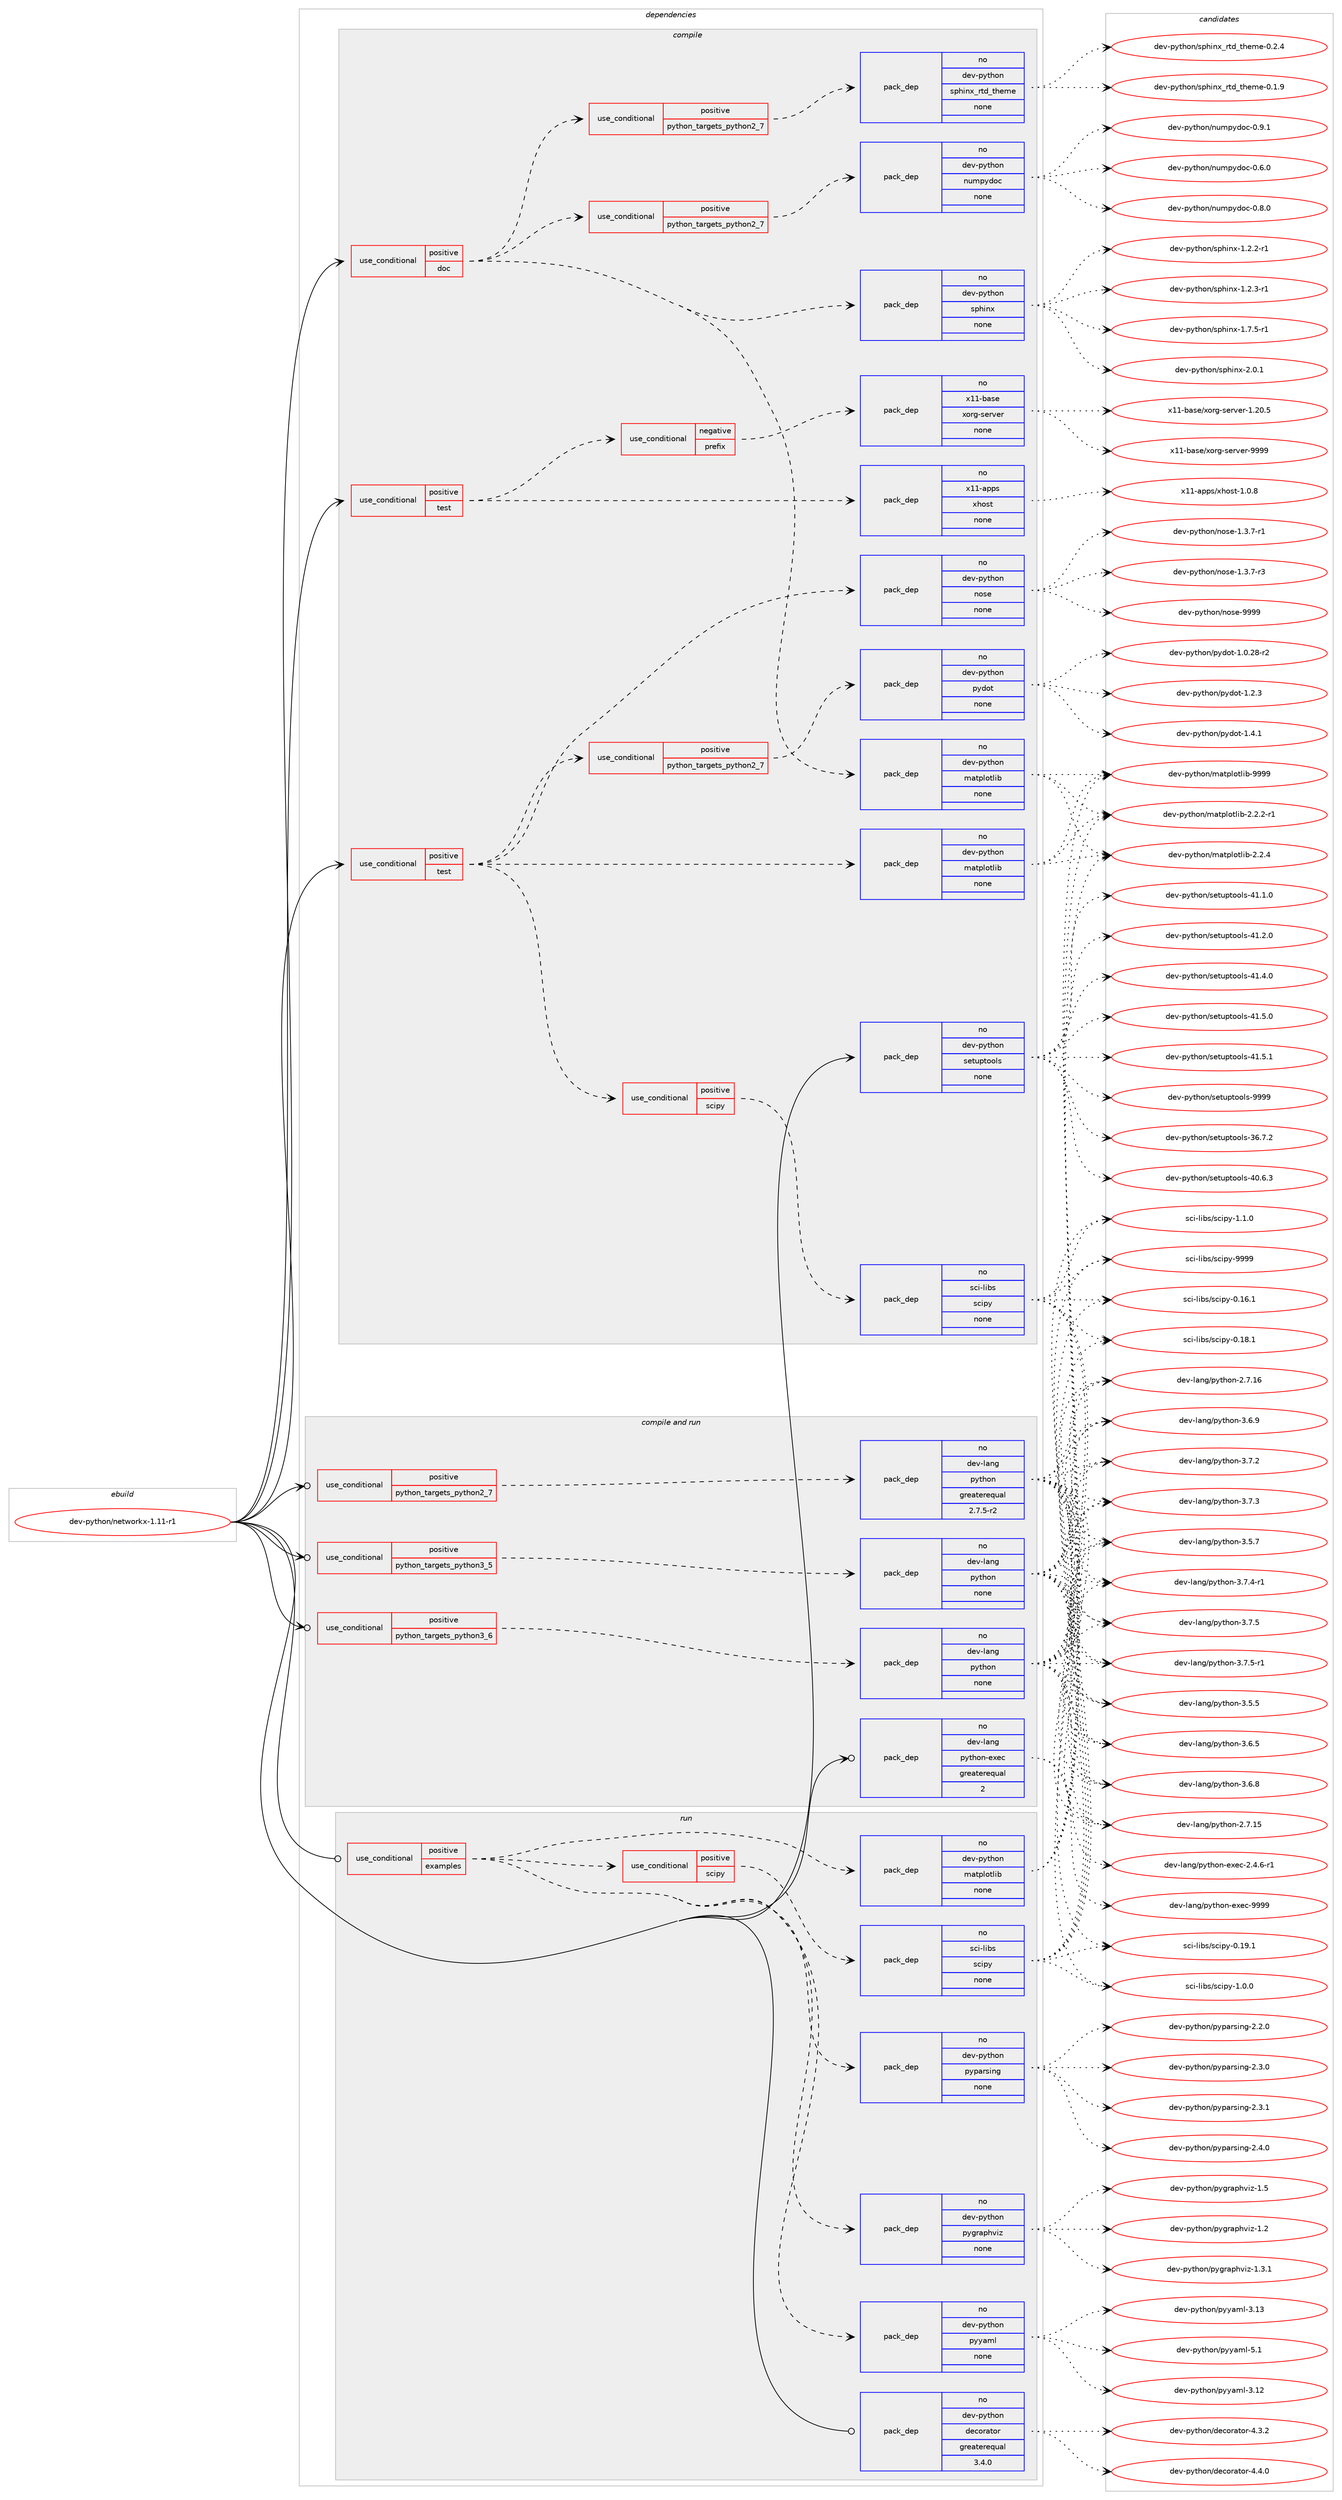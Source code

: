 digraph prolog {

# *************
# Graph options
# *************

newrank=true;
concentrate=true;
compound=true;
graph [rankdir=LR,fontname=Helvetica,fontsize=10,ranksep=1.5];#, ranksep=2.5, nodesep=0.2];
edge  [arrowhead=vee];
node  [fontname=Helvetica,fontsize=10];

# **********
# The ebuild
# **********

subgraph cluster_leftcol {
color=gray;
rank=same;
label=<<i>ebuild</i>>;
id [label="dev-python/networkx-1.11-r1", color=red, width=4, href="../dev-python/networkx-1.11-r1.svg"];
}

# ****************
# The dependencies
# ****************

subgraph cluster_midcol {
color=gray;
label=<<i>dependencies</i>>;
subgraph cluster_compile {
fillcolor="#eeeeee";
style=filled;
label=<<i>compile</i>>;
subgraph cond143084 {
dependency616415 [label=<<TABLE BORDER="0" CELLBORDER="1" CELLSPACING="0" CELLPADDING="4"><TR><TD ROWSPAN="3" CELLPADDING="10">use_conditional</TD></TR><TR><TD>positive</TD></TR><TR><TD>doc</TD></TR></TABLE>>, shape=none, color=red];
subgraph pack461526 {
dependency616416 [label=<<TABLE BORDER="0" CELLBORDER="1" CELLSPACING="0" CELLPADDING="4" WIDTH="220"><TR><TD ROWSPAN="6" CELLPADDING="30">pack_dep</TD></TR><TR><TD WIDTH="110">no</TD></TR><TR><TD>dev-python</TD></TR><TR><TD>sphinx</TD></TR><TR><TD>none</TD></TR><TR><TD></TD></TR></TABLE>>, shape=none, color=blue];
}
dependency616415:e -> dependency616416:w [weight=20,style="dashed",arrowhead="vee"];
subgraph pack461527 {
dependency616417 [label=<<TABLE BORDER="0" CELLBORDER="1" CELLSPACING="0" CELLPADDING="4" WIDTH="220"><TR><TD ROWSPAN="6" CELLPADDING="30">pack_dep</TD></TR><TR><TD WIDTH="110">no</TD></TR><TR><TD>dev-python</TD></TR><TR><TD>matplotlib</TD></TR><TR><TD>none</TD></TR><TR><TD></TD></TR></TABLE>>, shape=none, color=blue];
}
dependency616415:e -> dependency616417:w [weight=20,style="dashed",arrowhead="vee"];
subgraph cond143085 {
dependency616418 [label=<<TABLE BORDER="0" CELLBORDER="1" CELLSPACING="0" CELLPADDING="4"><TR><TD ROWSPAN="3" CELLPADDING="10">use_conditional</TD></TR><TR><TD>positive</TD></TR><TR><TD>python_targets_python2_7</TD></TR></TABLE>>, shape=none, color=red];
subgraph pack461528 {
dependency616419 [label=<<TABLE BORDER="0" CELLBORDER="1" CELLSPACING="0" CELLPADDING="4" WIDTH="220"><TR><TD ROWSPAN="6" CELLPADDING="30">pack_dep</TD></TR><TR><TD WIDTH="110">no</TD></TR><TR><TD>dev-python</TD></TR><TR><TD>numpydoc</TD></TR><TR><TD>none</TD></TR><TR><TD></TD></TR></TABLE>>, shape=none, color=blue];
}
dependency616418:e -> dependency616419:w [weight=20,style="dashed",arrowhead="vee"];
}
dependency616415:e -> dependency616418:w [weight=20,style="dashed",arrowhead="vee"];
subgraph cond143086 {
dependency616420 [label=<<TABLE BORDER="0" CELLBORDER="1" CELLSPACING="0" CELLPADDING="4"><TR><TD ROWSPAN="3" CELLPADDING="10">use_conditional</TD></TR><TR><TD>positive</TD></TR><TR><TD>python_targets_python2_7</TD></TR></TABLE>>, shape=none, color=red];
subgraph pack461529 {
dependency616421 [label=<<TABLE BORDER="0" CELLBORDER="1" CELLSPACING="0" CELLPADDING="4" WIDTH="220"><TR><TD ROWSPAN="6" CELLPADDING="30">pack_dep</TD></TR><TR><TD WIDTH="110">no</TD></TR><TR><TD>dev-python</TD></TR><TR><TD>sphinx_rtd_theme</TD></TR><TR><TD>none</TD></TR><TR><TD></TD></TR></TABLE>>, shape=none, color=blue];
}
dependency616420:e -> dependency616421:w [weight=20,style="dashed",arrowhead="vee"];
}
dependency616415:e -> dependency616420:w [weight=20,style="dashed",arrowhead="vee"];
}
id:e -> dependency616415:w [weight=20,style="solid",arrowhead="vee"];
subgraph cond143087 {
dependency616422 [label=<<TABLE BORDER="0" CELLBORDER="1" CELLSPACING="0" CELLPADDING="4"><TR><TD ROWSPAN="3" CELLPADDING="10">use_conditional</TD></TR><TR><TD>positive</TD></TR><TR><TD>test</TD></TR></TABLE>>, shape=none, color=red];
subgraph cond143088 {
dependency616423 [label=<<TABLE BORDER="0" CELLBORDER="1" CELLSPACING="0" CELLPADDING="4"><TR><TD ROWSPAN="3" CELLPADDING="10">use_conditional</TD></TR><TR><TD>negative</TD></TR><TR><TD>prefix</TD></TR></TABLE>>, shape=none, color=red];
subgraph pack461530 {
dependency616424 [label=<<TABLE BORDER="0" CELLBORDER="1" CELLSPACING="0" CELLPADDING="4" WIDTH="220"><TR><TD ROWSPAN="6" CELLPADDING="30">pack_dep</TD></TR><TR><TD WIDTH="110">no</TD></TR><TR><TD>x11-base</TD></TR><TR><TD>xorg-server</TD></TR><TR><TD>none</TD></TR><TR><TD></TD></TR></TABLE>>, shape=none, color=blue];
}
dependency616423:e -> dependency616424:w [weight=20,style="dashed",arrowhead="vee"];
}
dependency616422:e -> dependency616423:w [weight=20,style="dashed",arrowhead="vee"];
subgraph pack461531 {
dependency616425 [label=<<TABLE BORDER="0" CELLBORDER="1" CELLSPACING="0" CELLPADDING="4" WIDTH="220"><TR><TD ROWSPAN="6" CELLPADDING="30">pack_dep</TD></TR><TR><TD WIDTH="110">no</TD></TR><TR><TD>x11-apps</TD></TR><TR><TD>xhost</TD></TR><TR><TD>none</TD></TR><TR><TD></TD></TR></TABLE>>, shape=none, color=blue];
}
dependency616422:e -> dependency616425:w [weight=20,style="dashed",arrowhead="vee"];
}
id:e -> dependency616422:w [weight=20,style="solid",arrowhead="vee"];
subgraph cond143089 {
dependency616426 [label=<<TABLE BORDER="0" CELLBORDER="1" CELLSPACING="0" CELLPADDING="4"><TR><TD ROWSPAN="3" CELLPADDING="10">use_conditional</TD></TR><TR><TD>positive</TD></TR><TR><TD>test</TD></TR></TABLE>>, shape=none, color=red];
subgraph pack461532 {
dependency616427 [label=<<TABLE BORDER="0" CELLBORDER="1" CELLSPACING="0" CELLPADDING="4" WIDTH="220"><TR><TD ROWSPAN="6" CELLPADDING="30">pack_dep</TD></TR><TR><TD WIDTH="110">no</TD></TR><TR><TD>dev-python</TD></TR><TR><TD>matplotlib</TD></TR><TR><TD>none</TD></TR><TR><TD></TD></TR></TABLE>>, shape=none, color=blue];
}
dependency616426:e -> dependency616427:w [weight=20,style="dashed",arrowhead="vee"];
subgraph cond143090 {
dependency616428 [label=<<TABLE BORDER="0" CELLBORDER="1" CELLSPACING="0" CELLPADDING="4"><TR><TD ROWSPAN="3" CELLPADDING="10">use_conditional</TD></TR><TR><TD>positive</TD></TR><TR><TD>scipy</TD></TR></TABLE>>, shape=none, color=red];
subgraph pack461533 {
dependency616429 [label=<<TABLE BORDER="0" CELLBORDER="1" CELLSPACING="0" CELLPADDING="4" WIDTH="220"><TR><TD ROWSPAN="6" CELLPADDING="30">pack_dep</TD></TR><TR><TD WIDTH="110">no</TD></TR><TR><TD>sci-libs</TD></TR><TR><TD>scipy</TD></TR><TR><TD>none</TD></TR><TR><TD></TD></TR></TABLE>>, shape=none, color=blue];
}
dependency616428:e -> dependency616429:w [weight=20,style="dashed",arrowhead="vee"];
}
dependency616426:e -> dependency616428:w [weight=20,style="dashed",arrowhead="vee"];
subgraph pack461534 {
dependency616430 [label=<<TABLE BORDER="0" CELLBORDER="1" CELLSPACING="0" CELLPADDING="4" WIDTH="220"><TR><TD ROWSPAN="6" CELLPADDING="30">pack_dep</TD></TR><TR><TD WIDTH="110">no</TD></TR><TR><TD>dev-python</TD></TR><TR><TD>nose</TD></TR><TR><TD>none</TD></TR><TR><TD></TD></TR></TABLE>>, shape=none, color=blue];
}
dependency616426:e -> dependency616430:w [weight=20,style="dashed",arrowhead="vee"];
subgraph cond143091 {
dependency616431 [label=<<TABLE BORDER="0" CELLBORDER="1" CELLSPACING="0" CELLPADDING="4"><TR><TD ROWSPAN="3" CELLPADDING="10">use_conditional</TD></TR><TR><TD>positive</TD></TR><TR><TD>python_targets_python2_7</TD></TR></TABLE>>, shape=none, color=red];
subgraph pack461535 {
dependency616432 [label=<<TABLE BORDER="0" CELLBORDER="1" CELLSPACING="0" CELLPADDING="4" WIDTH="220"><TR><TD ROWSPAN="6" CELLPADDING="30">pack_dep</TD></TR><TR><TD WIDTH="110">no</TD></TR><TR><TD>dev-python</TD></TR><TR><TD>pydot</TD></TR><TR><TD>none</TD></TR><TR><TD></TD></TR></TABLE>>, shape=none, color=blue];
}
dependency616431:e -> dependency616432:w [weight=20,style="dashed",arrowhead="vee"];
}
dependency616426:e -> dependency616431:w [weight=20,style="dashed",arrowhead="vee"];
}
id:e -> dependency616426:w [weight=20,style="solid",arrowhead="vee"];
subgraph pack461536 {
dependency616433 [label=<<TABLE BORDER="0" CELLBORDER="1" CELLSPACING="0" CELLPADDING="4" WIDTH="220"><TR><TD ROWSPAN="6" CELLPADDING="30">pack_dep</TD></TR><TR><TD WIDTH="110">no</TD></TR><TR><TD>dev-python</TD></TR><TR><TD>setuptools</TD></TR><TR><TD>none</TD></TR><TR><TD></TD></TR></TABLE>>, shape=none, color=blue];
}
id:e -> dependency616433:w [weight=20,style="solid",arrowhead="vee"];
}
subgraph cluster_compileandrun {
fillcolor="#eeeeee";
style=filled;
label=<<i>compile and run</i>>;
subgraph cond143092 {
dependency616434 [label=<<TABLE BORDER="0" CELLBORDER="1" CELLSPACING="0" CELLPADDING="4"><TR><TD ROWSPAN="3" CELLPADDING="10">use_conditional</TD></TR><TR><TD>positive</TD></TR><TR><TD>python_targets_python2_7</TD></TR></TABLE>>, shape=none, color=red];
subgraph pack461537 {
dependency616435 [label=<<TABLE BORDER="0" CELLBORDER="1" CELLSPACING="0" CELLPADDING="4" WIDTH="220"><TR><TD ROWSPAN="6" CELLPADDING="30">pack_dep</TD></TR><TR><TD WIDTH="110">no</TD></TR><TR><TD>dev-lang</TD></TR><TR><TD>python</TD></TR><TR><TD>greaterequal</TD></TR><TR><TD>2.7.5-r2</TD></TR></TABLE>>, shape=none, color=blue];
}
dependency616434:e -> dependency616435:w [weight=20,style="dashed",arrowhead="vee"];
}
id:e -> dependency616434:w [weight=20,style="solid",arrowhead="odotvee"];
subgraph cond143093 {
dependency616436 [label=<<TABLE BORDER="0" CELLBORDER="1" CELLSPACING="0" CELLPADDING="4"><TR><TD ROWSPAN="3" CELLPADDING="10">use_conditional</TD></TR><TR><TD>positive</TD></TR><TR><TD>python_targets_python3_5</TD></TR></TABLE>>, shape=none, color=red];
subgraph pack461538 {
dependency616437 [label=<<TABLE BORDER="0" CELLBORDER="1" CELLSPACING="0" CELLPADDING="4" WIDTH="220"><TR><TD ROWSPAN="6" CELLPADDING="30">pack_dep</TD></TR><TR><TD WIDTH="110">no</TD></TR><TR><TD>dev-lang</TD></TR><TR><TD>python</TD></TR><TR><TD>none</TD></TR><TR><TD></TD></TR></TABLE>>, shape=none, color=blue];
}
dependency616436:e -> dependency616437:w [weight=20,style="dashed",arrowhead="vee"];
}
id:e -> dependency616436:w [weight=20,style="solid",arrowhead="odotvee"];
subgraph cond143094 {
dependency616438 [label=<<TABLE BORDER="0" CELLBORDER="1" CELLSPACING="0" CELLPADDING="4"><TR><TD ROWSPAN="3" CELLPADDING="10">use_conditional</TD></TR><TR><TD>positive</TD></TR><TR><TD>python_targets_python3_6</TD></TR></TABLE>>, shape=none, color=red];
subgraph pack461539 {
dependency616439 [label=<<TABLE BORDER="0" CELLBORDER="1" CELLSPACING="0" CELLPADDING="4" WIDTH="220"><TR><TD ROWSPAN="6" CELLPADDING="30">pack_dep</TD></TR><TR><TD WIDTH="110">no</TD></TR><TR><TD>dev-lang</TD></TR><TR><TD>python</TD></TR><TR><TD>none</TD></TR><TR><TD></TD></TR></TABLE>>, shape=none, color=blue];
}
dependency616438:e -> dependency616439:w [weight=20,style="dashed",arrowhead="vee"];
}
id:e -> dependency616438:w [weight=20,style="solid",arrowhead="odotvee"];
subgraph pack461540 {
dependency616440 [label=<<TABLE BORDER="0" CELLBORDER="1" CELLSPACING="0" CELLPADDING="4" WIDTH="220"><TR><TD ROWSPAN="6" CELLPADDING="30">pack_dep</TD></TR><TR><TD WIDTH="110">no</TD></TR><TR><TD>dev-lang</TD></TR><TR><TD>python-exec</TD></TR><TR><TD>greaterequal</TD></TR><TR><TD>2</TD></TR></TABLE>>, shape=none, color=blue];
}
id:e -> dependency616440:w [weight=20,style="solid",arrowhead="odotvee"];
}
subgraph cluster_run {
fillcolor="#eeeeee";
style=filled;
label=<<i>run</i>>;
subgraph cond143095 {
dependency616441 [label=<<TABLE BORDER="0" CELLBORDER="1" CELLSPACING="0" CELLPADDING="4"><TR><TD ROWSPAN="3" CELLPADDING="10">use_conditional</TD></TR><TR><TD>positive</TD></TR><TR><TD>examples</TD></TR></TABLE>>, shape=none, color=red];
subgraph pack461541 {
dependency616442 [label=<<TABLE BORDER="0" CELLBORDER="1" CELLSPACING="0" CELLPADDING="4" WIDTH="220"><TR><TD ROWSPAN="6" CELLPADDING="30">pack_dep</TD></TR><TR><TD WIDTH="110">no</TD></TR><TR><TD>dev-python</TD></TR><TR><TD>matplotlib</TD></TR><TR><TD>none</TD></TR><TR><TD></TD></TR></TABLE>>, shape=none, color=blue];
}
dependency616441:e -> dependency616442:w [weight=20,style="dashed",arrowhead="vee"];
subgraph cond143096 {
dependency616443 [label=<<TABLE BORDER="0" CELLBORDER="1" CELLSPACING="0" CELLPADDING="4"><TR><TD ROWSPAN="3" CELLPADDING="10">use_conditional</TD></TR><TR><TD>positive</TD></TR><TR><TD>scipy</TD></TR></TABLE>>, shape=none, color=red];
subgraph pack461542 {
dependency616444 [label=<<TABLE BORDER="0" CELLBORDER="1" CELLSPACING="0" CELLPADDING="4" WIDTH="220"><TR><TD ROWSPAN="6" CELLPADDING="30">pack_dep</TD></TR><TR><TD WIDTH="110">no</TD></TR><TR><TD>sci-libs</TD></TR><TR><TD>scipy</TD></TR><TR><TD>none</TD></TR><TR><TD></TD></TR></TABLE>>, shape=none, color=blue];
}
dependency616443:e -> dependency616444:w [weight=20,style="dashed",arrowhead="vee"];
}
dependency616441:e -> dependency616443:w [weight=20,style="dashed",arrowhead="vee"];
subgraph pack461543 {
dependency616445 [label=<<TABLE BORDER="0" CELLBORDER="1" CELLSPACING="0" CELLPADDING="4" WIDTH="220"><TR><TD ROWSPAN="6" CELLPADDING="30">pack_dep</TD></TR><TR><TD WIDTH="110">no</TD></TR><TR><TD>dev-python</TD></TR><TR><TD>pygraphviz</TD></TR><TR><TD>none</TD></TR><TR><TD></TD></TR></TABLE>>, shape=none, color=blue];
}
dependency616441:e -> dependency616445:w [weight=20,style="dashed",arrowhead="vee"];
subgraph pack461544 {
dependency616446 [label=<<TABLE BORDER="0" CELLBORDER="1" CELLSPACING="0" CELLPADDING="4" WIDTH="220"><TR><TD ROWSPAN="6" CELLPADDING="30">pack_dep</TD></TR><TR><TD WIDTH="110">no</TD></TR><TR><TD>dev-python</TD></TR><TR><TD>pyparsing</TD></TR><TR><TD>none</TD></TR><TR><TD></TD></TR></TABLE>>, shape=none, color=blue];
}
dependency616441:e -> dependency616446:w [weight=20,style="dashed",arrowhead="vee"];
subgraph pack461545 {
dependency616447 [label=<<TABLE BORDER="0" CELLBORDER="1" CELLSPACING="0" CELLPADDING="4" WIDTH="220"><TR><TD ROWSPAN="6" CELLPADDING="30">pack_dep</TD></TR><TR><TD WIDTH="110">no</TD></TR><TR><TD>dev-python</TD></TR><TR><TD>pyyaml</TD></TR><TR><TD>none</TD></TR><TR><TD></TD></TR></TABLE>>, shape=none, color=blue];
}
dependency616441:e -> dependency616447:w [weight=20,style="dashed",arrowhead="vee"];
}
id:e -> dependency616441:w [weight=20,style="solid",arrowhead="odot"];
subgraph pack461546 {
dependency616448 [label=<<TABLE BORDER="0" CELLBORDER="1" CELLSPACING="0" CELLPADDING="4" WIDTH="220"><TR><TD ROWSPAN="6" CELLPADDING="30">pack_dep</TD></TR><TR><TD WIDTH="110">no</TD></TR><TR><TD>dev-python</TD></TR><TR><TD>decorator</TD></TR><TR><TD>greaterequal</TD></TR><TR><TD>3.4.0</TD></TR></TABLE>>, shape=none, color=blue];
}
id:e -> dependency616448:w [weight=20,style="solid",arrowhead="odot"];
}
}

# **************
# The candidates
# **************

subgraph cluster_choices {
rank=same;
color=gray;
label=<<i>candidates</i>>;

subgraph choice461526 {
color=black;
nodesep=1;
choice10010111845112121116104111110471151121041051101204549465046504511449 [label="dev-python/sphinx-1.2.2-r1", color=red, width=4,href="../dev-python/sphinx-1.2.2-r1.svg"];
choice10010111845112121116104111110471151121041051101204549465046514511449 [label="dev-python/sphinx-1.2.3-r1", color=red, width=4,href="../dev-python/sphinx-1.2.3-r1.svg"];
choice10010111845112121116104111110471151121041051101204549465546534511449 [label="dev-python/sphinx-1.7.5-r1", color=red, width=4,href="../dev-python/sphinx-1.7.5-r1.svg"];
choice1001011184511212111610411111047115112104105110120455046484649 [label="dev-python/sphinx-2.0.1", color=red, width=4,href="../dev-python/sphinx-2.0.1.svg"];
dependency616416:e -> choice10010111845112121116104111110471151121041051101204549465046504511449:w [style=dotted,weight="100"];
dependency616416:e -> choice10010111845112121116104111110471151121041051101204549465046514511449:w [style=dotted,weight="100"];
dependency616416:e -> choice10010111845112121116104111110471151121041051101204549465546534511449:w [style=dotted,weight="100"];
dependency616416:e -> choice1001011184511212111610411111047115112104105110120455046484649:w [style=dotted,weight="100"];
}
subgraph choice461527 {
color=black;
nodesep=1;
choice100101118451121211161041111104710997116112108111116108105984550465046504511449 [label="dev-python/matplotlib-2.2.2-r1", color=red, width=4,href="../dev-python/matplotlib-2.2.2-r1.svg"];
choice10010111845112121116104111110471099711611210811111610810598455046504652 [label="dev-python/matplotlib-2.2.4", color=red, width=4,href="../dev-python/matplotlib-2.2.4.svg"];
choice100101118451121211161041111104710997116112108111116108105984557575757 [label="dev-python/matplotlib-9999", color=red, width=4,href="../dev-python/matplotlib-9999.svg"];
dependency616417:e -> choice100101118451121211161041111104710997116112108111116108105984550465046504511449:w [style=dotted,weight="100"];
dependency616417:e -> choice10010111845112121116104111110471099711611210811111610810598455046504652:w [style=dotted,weight="100"];
dependency616417:e -> choice100101118451121211161041111104710997116112108111116108105984557575757:w [style=dotted,weight="100"];
}
subgraph choice461528 {
color=black;
nodesep=1;
choice100101118451121211161041111104711011710911212110011199454846544648 [label="dev-python/numpydoc-0.6.0", color=red, width=4,href="../dev-python/numpydoc-0.6.0.svg"];
choice100101118451121211161041111104711011710911212110011199454846564648 [label="dev-python/numpydoc-0.8.0", color=red, width=4,href="../dev-python/numpydoc-0.8.0.svg"];
choice100101118451121211161041111104711011710911212110011199454846574649 [label="dev-python/numpydoc-0.9.1", color=red, width=4,href="../dev-python/numpydoc-0.9.1.svg"];
dependency616419:e -> choice100101118451121211161041111104711011710911212110011199454846544648:w [style=dotted,weight="100"];
dependency616419:e -> choice100101118451121211161041111104711011710911212110011199454846564648:w [style=dotted,weight="100"];
dependency616419:e -> choice100101118451121211161041111104711011710911212110011199454846574649:w [style=dotted,weight="100"];
}
subgraph choice461529 {
color=black;
nodesep=1;
choice10010111845112121116104111110471151121041051101209511411610095116104101109101454846494657 [label="dev-python/sphinx_rtd_theme-0.1.9", color=red, width=4,href="../dev-python/sphinx_rtd_theme-0.1.9.svg"];
choice10010111845112121116104111110471151121041051101209511411610095116104101109101454846504652 [label="dev-python/sphinx_rtd_theme-0.2.4", color=red, width=4,href="../dev-python/sphinx_rtd_theme-0.2.4.svg"];
dependency616421:e -> choice10010111845112121116104111110471151121041051101209511411610095116104101109101454846494657:w [style=dotted,weight="100"];
dependency616421:e -> choice10010111845112121116104111110471151121041051101209511411610095116104101109101454846504652:w [style=dotted,weight="100"];
}
subgraph choice461530 {
color=black;
nodesep=1;
choice1204949459897115101471201111141034511510111411810111445494650484653 [label="x11-base/xorg-server-1.20.5", color=red, width=4,href="../x11-base/xorg-server-1.20.5.svg"];
choice120494945989711510147120111114103451151011141181011144557575757 [label="x11-base/xorg-server-9999", color=red, width=4,href="../x11-base/xorg-server-9999.svg"];
dependency616424:e -> choice1204949459897115101471201111141034511510111411810111445494650484653:w [style=dotted,weight="100"];
dependency616424:e -> choice120494945989711510147120111114103451151011141181011144557575757:w [style=dotted,weight="100"];
}
subgraph choice461531 {
color=black;
nodesep=1;
choice1204949459711211211547120104111115116454946484656 [label="x11-apps/xhost-1.0.8", color=red, width=4,href="../x11-apps/xhost-1.0.8.svg"];
dependency616425:e -> choice1204949459711211211547120104111115116454946484656:w [style=dotted,weight="100"];
}
subgraph choice461532 {
color=black;
nodesep=1;
choice100101118451121211161041111104710997116112108111116108105984550465046504511449 [label="dev-python/matplotlib-2.2.2-r1", color=red, width=4,href="../dev-python/matplotlib-2.2.2-r1.svg"];
choice10010111845112121116104111110471099711611210811111610810598455046504652 [label="dev-python/matplotlib-2.2.4", color=red, width=4,href="../dev-python/matplotlib-2.2.4.svg"];
choice100101118451121211161041111104710997116112108111116108105984557575757 [label="dev-python/matplotlib-9999", color=red, width=4,href="../dev-python/matplotlib-9999.svg"];
dependency616427:e -> choice100101118451121211161041111104710997116112108111116108105984550465046504511449:w [style=dotted,weight="100"];
dependency616427:e -> choice10010111845112121116104111110471099711611210811111610810598455046504652:w [style=dotted,weight="100"];
dependency616427:e -> choice100101118451121211161041111104710997116112108111116108105984557575757:w [style=dotted,weight="100"];
}
subgraph choice461533 {
color=black;
nodesep=1;
choice115991054510810598115471159910511212145484649544649 [label="sci-libs/scipy-0.16.1", color=red, width=4,href="../sci-libs/scipy-0.16.1.svg"];
choice115991054510810598115471159910511212145484649564649 [label="sci-libs/scipy-0.18.1", color=red, width=4,href="../sci-libs/scipy-0.18.1.svg"];
choice115991054510810598115471159910511212145484649574649 [label="sci-libs/scipy-0.19.1", color=red, width=4,href="../sci-libs/scipy-0.19.1.svg"];
choice1159910545108105981154711599105112121454946484648 [label="sci-libs/scipy-1.0.0", color=red, width=4,href="../sci-libs/scipy-1.0.0.svg"];
choice1159910545108105981154711599105112121454946494648 [label="sci-libs/scipy-1.1.0", color=red, width=4,href="../sci-libs/scipy-1.1.0.svg"];
choice11599105451081059811547115991051121214557575757 [label="sci-libs/scipy-9999", color=red, width=4,href="../sci-libs/scipy-9999.svg"];
dependency616429:e -> choice115991054510810598115471159910511212145484649544649:w [style=dotted,weight="100"];
dependency616429:e -> choice115991054510810598115471159910511212145484649564649:w [style=dotted,weight="100"];
dependency616429:e -> choice115991054510810598115471159910511212145484649574649:w [style=dotted,weight="100"];
dependency616429:e -> choice1159910545108105981154711599105112121454946484648:w [style=dotted,weight="100"];
dependency616429:e -> choice1159910545108105981154711599105112121454946494648:w [style=dotted,weight="100"];
dependency616429:e -> choice11599105451081059811547115991051121214557575757:w [style=dotted,weight="100"];
}
subgraph choice461534 {
color=black;
nodesep=1;
choice10010111845112121116104111110471101111151014549465146554511449 [label="dev-python/nose-1.3.7-r1", color=red, width=4,href="../dev-python/nose-1.3.7-r1.svg"];
choice10010111845112121116104111110471101111151014549465146554511451 [label="dev-python/nose-1.3.7-r3", color=red, width=4,href="../dev-python/nose-1.3.7-r3.svg"];
choice10010111845112121116104111110471101111151014557575757 [label="dev-python/nose-9999", color=red, width=4,href="../dev-python/nose-9999.svg"];
dependency616430:e -> choice10010111845112121116104111110471101111151014549465146554511449:w [style=dotted,weight="100"];
dependency616430:e -> choice10010111845112121116104111110471101111151014549465146554511451:w [style=dotted,weight="100"];
dependency616430:e -> choice10010111845112121116104111110471101111151014557575757:w [style=dotted,weight="100"];
}
subgraph choice461535 {
color=black;
nodesep=1;
choice1001011184511212111610411111047112121100111116454946484650564511450 [label="dev-python/pydot-1.0.28-r2", color=red, width=4,href="../dev-python/pydot-1.0.28-r2.svg"];
choice1001011184511212111610411111047112121100111116454946504651 [label="dev-python/pydot-1.2.3", color=red, width=4,href="../dev-python/pydot-1.2.3.svg"];
choice1001011184511212111610411111047112121100111116454946524649 [label="dev-python/pydot-1.4.1", color=red, width=4,href="../dev-python/pydot-1.4.1.svg"];
dependency616432:e -> choice1001011184511212111610411111047112121100111116454946484650564511450:w [style=dotted,weight="100"];
dependency616432:e -> choice1001011184511212111610411111047112121100111116454946504651:w [style=dotted,weight="100"];
dependency616432:e -> choice1001011184511212111610411111047112121100111116454946524649:w [style=dotted,weight="100"];
}
subgraph choice461536 {
color=black;
nodesep=1;
choice100101118451121211161041111104711510111611711211611111110811545515446554650 [label="dev-python/setuptools-36.7.2", color=red, width=4,href="../dev-python/setuptools-36.7.2.svg"];
choice100101118451121211161041111104711510111611711211611111110811545524846544651 [label="dev-python/setuptools-40.6.3", color=red, width=4,href="../dev-python/setuptools-40.6.3.svg"];
choice100101118451121211161041111104711510111611711211611111110811545524946494648 [label="dev-python/setuptools-41.1.0", color=red, width=4,href="../dev-python/setuptools-41.1.0.svg"];
choice100101118451121211161041111104711510111611711211611111110811545524946504648 [label="dev-python/setuptools-41.2.0", color=red, width=4,href="../dev-python/setuptools-41.2.0.svg"];
choice100101118451121211161041111104711510111611711211611111110811545524946524648 [label="dev-python/setuptools-41.4.0", color=red, width=4,href="../dev-python/setuptools-41.4.0.svg"];
choice100101118451121211161041111104711510111611711211611111110811545524946534648 [label="dev-python/setuptools-41.5.0", color=red, width=4,href="../dev-python/setuptools-41.5.0.svg"];
choice100101118451121211161041111104711510111611711211611111110811545524946534649 [label="dev-python/setuptools-41.5.1", color=red, width=4,href="../dev-python/setuptools-41.5.1.svg"];
choice10010111845112121116104111110471151011161171121161111111081154557575757 [label="dev-python/setuptools-9999", color=red, width=4,href="../dev-python/setuptools-9999.svg"];
dependency616433:e -> choice100101118451121211161041111104711510111611711211611111110811545515446554650:w [style=dotted,weight="100"];
dependency616433:e -> choice100101118451121211161041111104711510111611711211611111110811545524846544651:w [style=dotted,weight="100"];
dependency616433:e -> choice100101118451121211161041111104711510111611711211611111110811545524946494648:w [style=dotted,weight="100"];
dependency616433:e -> choice100101118451121211161041111104711510111611711211611111110811545524946504648:w [style=dotted,weight="100"];
dependency616433:e -> choice100101118451121211161041111104711510111611711211611111110811545524946524648:w [style=dotted,weight="100"];
dependency616433:e -> choice100101118451121211161041111104711510111611711211611111110811545524946534648:w [style=dotted,weight="100"];
dependency616433:e -> choice100101118451121211161041111104711510111611711211611111110811545524946534649:w [style=dotted,weight="100"];
dependency616433:e -> choice10010111845112121116104111110471151011161171121161111111081154557575757:w [style=dotted,weight="100"];
}
subgraph choice461537 {
color=black;
nodesep=1;
choice10010111845108971101034711212111610411111045504655464953 [label="dev-lang/python-2.7.15", color=red, width=4,href="../dev-lang/python-2.7.15.svg"];
choice10010111845108971101034711212111610411111045504655464954 [label="dev-lang/python-2.7.16", color=red, width=4,href="../dev-lang/python-2.7.16.svg"];
choice100101118451089711010347112121116104111110455146534653 [label="dev-lang/python-3.5.5", color=red, width=4,href="../dev-lang/python-3.5.5.svg"];
choice100101118451089711010347112121116104111110455146534655 [label="dev-lang/python-3.5.7", color=red, width=4,href="../dev-lang/python-3.5.7.svg"];
choice100101118451089711010347112121116104111110455146544653 [label="dev-lang/python-3.6.5", color=red, width=4,href="../dev-lang/python-3.6.5.svg"];
choice100101118451089711010347112121116104111110455146544656 [label="dev-lang/python-3.6.8", color=red, width=4,href="../dev-lang/python-3.6.8.svg"];
choice100101118451089711010347112121116104111110455146544657 [label="dev-lang/python-3.6.9", color=red, width=4,href="../dev-lang/python-3.6.9.svg"];
choice100101118451089711010347112121116104111110455146554650 [label="dev-lang/python-3.7.2", color=red, width=4,href="../dev-lang/python-3.7.2.svg"];
choice100101118451089711010347112121116104111110455146554651 [label="dev-lang/python-3.7.3", color=red, width=4,href="../dev-lang/python-3.7.3.svg"];
choice1001011184510897110103471121211161041111104551465546524511449 [label="dev-lang/python-3.7.4-r1", color=red, width=4,href="../dev-lang/python-3.7.4-r1.svg"];
choice100101118451089711010347112121116104111110455146554653 [label="dev-lang/python-3.7.5", color=red, width=4,href="../dev-lang/python-3.7.5.svg"];
choice1001011184510897110103471121211161041111104551465546534511449 [label="dev-lang/python-3.7.5-r1", color=red, width=4,href="../dev-lang/python-3.7.5-r1.svg"];
dependency616435:e -> choice10010111845108971101034711212111610411111045504655464953:w [style=dotted,weight="100"];
dependency616435:e -> choice10010111845108971101034711212111610411111045504655464954:w [style=dotted,weight="100"];
dependency616435:e -> choice100101118451089711010347112121116104111110455146534653:w [style=dotted,weight="100"];
dependency616435:e -> choice100101118451089711010347112121116104111110455146534655:w [style=dotted,weight="100"];
dependency616435:e -> choice100101118451089711010347112121116104111110455146544653:w [style=dotted,weight="100"];
dependency616435:e -> choice100101118451089711010347112121116104111110455146544656:w [style=dotted,weight="100"];
dependency616435:e -> choice100101118451089711010347112121116104111110455146544657:w [style=dotted,weight="100"];
dependency616435:e -> choice100101118451089711010347112121116104111110455146554650:w [style=dotted,weight="100"];
dependency616435:e -> choice100101118451089711010347112121116104111110455146554651:w [style=dotted,weight="100"];
dependency616435:e -> choice1001011184510897110103471121211161041111104551465546524511449:w [style=dotted,weight="100"];
dependency616435:e -> choice100101118451089711010347112121116104111110455146554653:w [style=dotted,weight="100"];
dependency616435:e -> choice1001011184510897110103471121211161041111104551465546534511449:w [style=dotted,weight="100"];
}
subgraph choice461538 {
color=black;
nodesep=1;
choice10010111845108971101034711212111610411111045504655464953 [label="dev-lang/python-2.7.15", color=red, width=4,href="../dev-lang/python-2.7.15.svg"];
choice10010111845108971101034711212111610411111045504655464954 [label="dev-lang/python-2.7.16", color=red, width=4,href="../dev-lang/python-2.7.16.svg"];
choice100101118451089711010347112121116104111110455146534653 [label="dev-lang/python-3.5.5", color=red, width=4,href="../dev-lang/python-3.5.5.svg"];
choice100101118451089711010347112121116104111110455146534655 [label="dev-lang/python-3.5.7", color=red, width=4,href="../dev-lang/python-3.5.7.svg"];
choice100101118451089711010347112121116104111110455146544653 [label="dev-lang/python-3.6.5", color=red, width=4,href="../dev-lang/python-3.6.5.svg"];
choice100101118451089711010347112121116104111110455146544656 [label="dev-lang/python-3.6.8", color=red, width=4,href="../dev-lang/python-3.6.8.svg"];
choice100101118451089711010347112121116104111110455146544657 [label="dev-lang/python-3.6.9", color=red, width=4,href="../dev-lang/python-3.6.9.svg"];
choice100101118451089711010347112121116104111110455146554650 [label="dev-lang/python-3.7.2", color=red, width=4,href="../dev-lang/python-3.7.2.svg"];
choice100101118451089711010347112121116104111110455146554651 [label="dev-lang/python-3.7.3", color=red, width=4,href="../dev-lang/python-3.7.3.svg"];
choice1001011184510897110103471121211161041111104551465546524511449 [label="dev-lang/python-3.7.4-r1", color=red, width=4,href="../dev-lang/python-3.7.4-r1.svg"];
choice100101118451089711010347112121116104111110455146554653 [label="dev-lang/python-3.7.5", color=red, width=4,href="../dev-lang/python-3.7.5.svg"];
choice1001011184510897110103471121211161041111104551465546534511449 [label="dev-lang/python-3.7.5-r1", color=red, width=4,href="../dev-lang/python-3.7.5-r1.svg"];
dependency616437:e -> choice10010111845108971101034711212111610411111045504655464953:w [style=dotted,weight="100"];
dependency616437:e -> choice10010111845108971101034711212111610411111045504655464954:w [style=dotted,weight="100"];
dependency616437:e -> choice100101118451089711010347112121116104111110455146534653:w [style=dotted,weight="100"];
dependency616437:e -> choice100101118451089711010347112121116104111110455146534655:w [style=dotted,weight="100"];
dependency616437:e -> choice100101118451089711010347112121116104111110455146544653:w [style=dotted,weight="100"];
dependency616437:e -> choice100101118451089711010347112121116104111110455146544656:w [style=dotted,weight="100"];
dependency616437:e -> choice100101118451089711010347112121116104111110455146544657:w [style=dotted,weight="100"];
dependency616437:e -> choice100101118451089711010347112121116104111110455146554650:w [style=dotted,weight="100"];
dependency616437:e -> choice100101118451089711010347112121116104111110455146554651:w [style=dotted,weight="100"];
dependency616437:e -> choice1001011184510897110103471121211161041111104551465546524511449:w [style=dotted,weight="100"];
dependency616437:e -> choice100101118451089711010347112121116104111110455146554653:w [style=dotted,weight="100"];
dependency616437:e -> choice1001011184510897110103471121211161041111104551465546534511449:w [style=dotted,weight="100"];
}
subgraph choice461539 {
color=black;
nodesep=1;
choice10010111845108971101034711212111610411111045504655464953 [label="dev-lang/python-2.7.15", color=red, width=4,href="../dev-lang/python-2.7.15.svg"];
choice10010111845108971101034711212111610411111045504655464954 [label="dev-lang/python-2.7.16", color=red, width=4,href="../dev-lang/python-2.7.16.svg"];
choice100101118451089711010347112121116104111110455146534653 [label="dev-lang/python-3.5.5", color=red, width=4,href="../dev-lang/python-3.5.5.svg"];
choice100101118451089711010347112121116104111110455146534655 [label="dev-lang/python-3.5.7", color=red, width=4,href="../dev-lang/python-3.5.7.svg"];
choice100101118451089711010347112121116104111110455146544653 [label="dev-lang/python-3.6.5", color=red, width=4,href="../dev-lang/python-3.6.5.svg"];
choice100101118451089711010347112121116104111110455146544656 [label="dev-lang/python-3.6.8", color=red, width=4,href="../dev-lang/python-3.6.8.svg"];
choice100101118451089711010347112121116104111110455146544657 [label="dev-lang/python-3.6.9", color=red, width=4,href="../dev-lang/python-3.6.9.svg"];
choice100101118451089711010347112121116104111110455146554650 [label="dev-lang/python-3.7.2", color=red, width=4,href="../dev-lang/python-3.7.2.svg"];
choice100101118451089711010347112121116104111110455146554651 [label="dev-lang/python-3.7.3", color=red, width=4,href="../dev-lang/python-3.7.3.svg"];
choice1001011184510897110103471121211161041111104551465546524511449 [label="dev-lang/python-3.7.4-r1", color=red, width=4,href="../dev-lang/python-3.7.4-r1.svg"];
choice100101118451089711010347112121116104111110455146554653 [label="dev-lang/python-3.7.5", color=red, width=4,href="../dev-lang/python-3.7.5.svg"];
choice1001011184510897110103471121211161041111104551465546534511449 [label="dev-lang/python-3.7.5-r1", color=red, width=4,href="../dev-lang/python-3.7.5-r1.svg"];
dependency616439:e -> choice10010111845108971101034711212111610411111045504655464953:w [style=dotted,weight="100"];
dependency616439:e -> choice10010111845108971101034711212111610411111045504655464954:w [style=dotted,weight="100"];
dependency616439:e -> choice100101118451089711010347112121116104111110455146534653:w [style=dotted,weight="100"];
dependency616439:e -> choice100101118451089711010347112121116104111110455146534655:w [style=dotted,weight="100"];
dependency616439:e -> choice100101118451089711010347112121116104111110455146544653:w [style=dotted,weight="100"];
dependency616439:e -> choice100101118451089711010347112121116104111110455146544656:w [style=dotted,weight="100"];
dependency616439:e -> choice100101118451089711010347112121116104111110455146544657:w [style=dotted,weight="100"];
dependency616439:e -> choice100101118451089711010347112121116104111110455146554650:w [style=dotted,weight="100"];
dependency616439:e -> choice100101118451089711010347112121116104111110455146554651:w [style=dotted,weight="100"];
dependency616439:e -> choice1001011184510897110103471121211161041111104551465546524511449:w [style=dotted,weight="100"];
dependency616439:e -> choice100101118451089711010347112121116104111110455146554653:w [style=dotted,weight="100"];
dependency616439:e -> choice1001011184510897110103471121211161041111104551465546534511449:w [style=dotted,weight="100"];
}
subgraph choice461540 {
color=black;
nodesep=1;
choice10010111845108971101034711212111610411111045101120101994550465246544511449 [label="dev-lang/python-exec-2.4.6-r1", color=red, width=4,href="../dev-lang/python-exec-2.4.6-r1.svg"];
choice10010111845108971101034711212111610411111045101120101994557575757 [label="dev-lang/python-exec-9999", color=red, width=4,href="../dev-lang/python-exec-9999.svg"];
dependency616440:e -> choice10010111845108971101034711212111610411111045101120101994550465246544511449:w [style=dotted,weight="100"];
dependency616440:e -> choice10010111845108971101034711212111610411111045101120101994557575757:w [style=dotted,weight="100"];
}
subgraph choice461541 {
color=black;
nodesep=1;
choice100101118451121211161041111104710997116112108111116108105984550465046504511449 [label="dev-python/matplotlib-2.2.2-r1", color=red, width=4,href="../dev-python/matplotlib-2.2.2-r1.svg"];
choice10010111845112121116104111110471099711611210811111610810598455046504652 [label="dev-python/matplotlib-2.2.4", color=red, width=4,href="../dev-python/matplotlib-2.2.4.svg"];
choice100101118451121211161041111104710997116112108111116108105984557575757 [label="dev-python/matplotlib-9999", color=red, width=4,href="../dev-python/matplotlib-9999.svg"];
dependency616442:e -> choice100101118451121211161041111104710997116112108111116108105984550465046504511449:w [style=dotted,weight="100"];
dependency616442:e -> choice10010111845112121116104111110471099711611210811111610810598455046504652:w [style=dotted,weight="100"];
dependency616442:e -> choice100101118451121211161041111104710997116112108111116108105984557575757:w [style=dotted,weight="100"];
}
subgraph choice461542 {
color=black;
nodesep=1;
choice115991054510810598115471159910511212145484649544649 [label="sci-libs/scipy-0.16.1", color=red, width=4,href="../sci-libs/scipy-0.16.1.svg"];
choice115991054510810598115471159910511212145484649564649 [label="sci-libs/scipy-0.18.1", color=red, width=4,href="../sci-libs/scipy-0.18.1.svg"];
choice115991054510810598115471159910511212145484649574649 [label="sci-libs/scipy-0.19.1", color=red, width=4,href="../sci-libs/scipy-0.19.1.svg"];
choice1159910545108105981154711599105112121454946484648 [label="sci-libs/scipy-1.0.0", color=red, width=4,href="../sci-libs/scipy-1.0.0.svg"];
choice1159910545108105981154711599105112121454946494648 [label="sci-libs/scipy-1.1.0", color=red, width=4,href="../sci-libs/scipy-1.1.0.svg"];
choice11599105451081059811547115991051121214557575757 [label="sci-libs/scipy-9999", color=red, width=4,href="../sci-libs/scipy-9999.svg"];
dependency616444:e -> choice115991054510810598115471159910511212145484649544649:w [style=dotted,weight="100"];
dependency616444:e -> choice115991054510810598115471159910511212145484649564649:w [style=dotted,weight="100"];
dependency616444:e -> choice115991054510810598115471159910511212145484649574649:w [style=dotted,weight="100"];
dependency616444:e -> choice1159910545108105981154711599105112121454946484648:w [style=dotted,weight="100"];
dependency616444:e -> choice1159910545108105981154711599105112121454946494648:w [style=dotted,weight="100"];
dependency616444:e -> choice11599105451081059811547115991051121214557575757:w [style=dotted,weight="100"];
}
subgraph choice461543 {
color=black;
nodesep=1;
choice10010111845112121116104111110471121211031149711210411810512245494650 [label="dev-python/pygraphviz-1.2", color=red, width=4,href="../dev-python/pygraphviz-1.2.svg"];
choice100101118451121211161041111104711212110311497112104118105122454946514649 [label="dev-python/pygraphviz-1.3.1", color=red, width=4,href="../dev-python/pygraphviz-1.3.1.svg"];
choice10010111845112121116104111110471121211031149711210411810512245494653 [label="dev-python/pygraphviz-1.5", color=red, width=4,href="../dev-python/pygraphviz-1.5.svg"];
dependency616445:e -> choice10010111845112121116104111110471121211031149711210411810512245494650:w [style=dotted,weight="100"];
dependency616445:e -> choice100101118451121211161041111104711212110311497112104118105122454946514649:w [style=dotted,weight="100"];
dependency616445:e -> choice10010111845112121116104111110471121211031149711210411810512245494653:w [style=dotted,weight="100"];
}
subgraph choice461544 {
color=black;
nodesep=1;
choice100101118451121211161041111104711212111297114115105110103455046504648 [label="dev-python/pyparsing-2.2.0", color=red, width=4,href="../dev-python/pyparsing-2.2.0.svg"];
choice100101118451121211161041111104711212111297114115105110103455046514648 [label="dev-python/pyparsing-2.3.0", color=red, width=4,href="../dev-python/pyparsing-2.3.0.svg"];
choice100101118451121211161041111104711212111297114115105110103455046514649 [label="dev-python/pyparsing-2.3.1", color=red, width=4,href="../dev-python/pyparsing-2.3.1.svg"];
choice100101118451121211161041111104711212111297114115105110103455046524648 [label="dev-python/pyparsing-2.4.0", color=red, width=4,href="../dev-python/pyparsing-2.4.0.svg"];
dependency616446:e -> choice100101118451121211161041111104711212111297114115105110103455046504648:w [style=dotted,weight="100"];
dependency616446:e -> choice100101118451121211161041111104711212111297114115105110103455046514648:w [style=dotted,weight="100"];
dependency616446:e -> choice100101118451121211161041111104711212111297114115105110103455046514649:w [style=dotted,weight="100"];
dependency616446:e -> choice100101118451121211161041111104711212111297114115105110103455046524648:w [style=dotted,weight="100"];
}
subgraph choice461545 {
color=black;
nodesep=1;
choice1001011184511212111610411111047112121121971091084551464950 [label="dev-python/pyyaml-3.12", color=red, width=4,href="../dev-python/pyyaml-3.12.svg"];
choice1001011184511212111610411111047112121121971091084551464951 [label="dev-python/pyyaml-3.13", color=red, width=4,href="../dev-python/pyyaml-3.13.svg"];
choice10010111845112121116104111110471121211219710910845534649 [label="dev-python/pyyaml-5.1", color=red, width=4,href="../dev-python/pyyaml-5.1.svg"];
dependency616447:e -> choice1001011184511212111610411111047112121121971091084551464950:w [style=dotted,weight="100"];
dependency616447:e -> choice1001011184511212111610411111047112121121971091084551464951:w [style=dotted,weight="100"];
dependency616447:e -> choice10010111845112121116104111110471121211219710910845534649:w [style=dotted,weight="100"];
}
subgraph choice461546 {
color=black;
nodesep=1;
choice10010111845112121116104111110471001019911111497116111114455246514650 [label="dev-python/decorator-4.3.2", color=red, width=4,href="../dev-python/decorator-4.3.2.svg"];
choice10010111845112121116104111110471001019911111497116111114455246524648 [label="dev-python/decorator-4.4.0", color=red, width=4,href="../dev-python/decorator-4.4.0.svg"];
dependency616448:e -> choice10010111845112121116104111110471001019911111497116111114455246514650:w [style=dotted,weight="100"];
dependency616448:e -> choice10010111845112121116104111110471001019911111497116111114455246524648:w [style=dotted,weight="100"];
}
}

}
